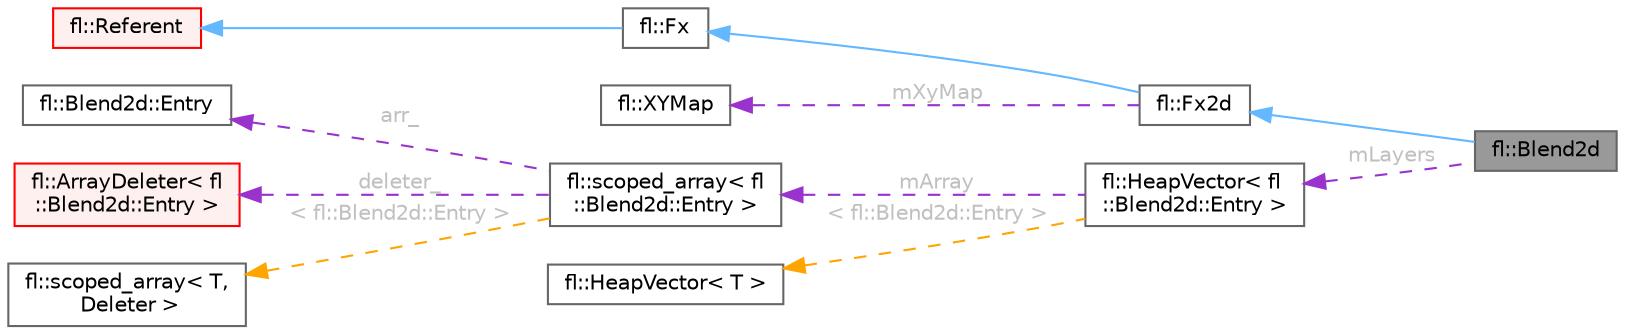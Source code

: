 digraph "fl::Blend2d"
{
 // INTERACTIVE_SVG=YES
 // LATEX_PDF_SIZE
  bgcolor="transparent";
  edge [fontname=Helvetica,fontsize=10,labelfontname=Helvetica,labelfontsize=10];
  node [fontname=Helvetica,fontsize=10,shape=box,height=0.2,width=0.4];
  rankdir="LR";
  Node1 [id="Node000001",label="fl::Blend2d",height=0.2,width=0.4,color="gray40", fillcolor="grey60", style="filled", fontcolor="black",tooltip=" "];
  Node2 -> Node1 [id="edge1_Node000001_Node000002",dir="back",color="steelblue1",style="solid",tooltip=" "];
  Node2 [id="Node000002",label="fl::Fx2d",height=0.2,width=0.4,color="gray40", fillcolor="white", style="filled",URL="$d7/d3e/classfl_1_1_fx2d.html",tooltip=" "];
  Node3 -> Node2 [id="edge2_Node000002_Node000003",dir="back",color="steelblue1",style="solid",tooltip=" "];
  Node3 [id="Node000003",label="fl::Fx",height=0.2,width=0.4,color="gray40", fillcolor="white", style="filled",URL="$da/d5d/classfl_1_1_fx.html",tooltip=" "];
  Node4 -> Node3 [id="edge3_Node000003_Node000004",dir="back",color="steelblue1",style="solid",tooltip=" "];
  Node4 [id="Node000004",label="fl::Referent",height=0.2,width=0.4,color="red", fillcolor="#FFF0F0", style="filled",URL="$d6/d16/classfl_1_1_referent.html",tooltip=" "];
  Node11 -> Node2 [id="edge4_Node000002_Node000011",dir="back",color="darkorchid3",style="dashed",tooltip=" ",label=" mXyMap",fontcolor="grey" ];
  Node11 [id="Node000011",label="fl::XYMap",height=0.2,width=0.4,color="gray40", fillcolor="white", style="filled",URL="$d0/dce/classfl_1_1_x_y_map.html",tooltip=" "];
  Node12 -> Node1 [id="edge5_Node000001_Node000012",dir="back",color="darkorchid3",style="dashed",tooltip=" ",label=" mLayers",fontcolor="grey" ];
  Node12 [id="Node000012",label="fl::HeapVector\< fl\l::Blend2d::Entry \>",height=0.2,width=0.4,color="gray40", fillcolor="white", style="filled",URL="$db/ddd/classfl_1_1_heap_vector.html",tooltip=" "];
  Node13 -> Node12 [id="edge6_Node000012_Node000013",dir="back",color="darkorchid3",style="dashed",tooltip=" ",label=" mArray",fontcolor="grey" ];
  Node13 [id="Node000013",label="fl::scoped_array\< fl\l::Blend2d::Entry \>",height=0.2,width=0.4,color="gray40", fillcolor="white", style="filled",URL="$d3/d92/classfl_1_1scoped__array.html",tooltip=" "];
  Node14 -> Node13 [id="edge7_Node000013_Node000014",dir="back",color="darkorchid3",style="dashed",tooltip=" ",label=" arr_",fontcolor="grey" ];
  Node14 [id="Node000014",label="fl::Blend2d::Entry",height=0.2,width=0.4,color="gray40", fillcolor="white", style="filled",URL="$d3/d4d/structfl_1_1_blend2d_1_1_entry.html",tooltip=" "];
  Node15 -> Node13 [id="edge8_Node000013_Node000015",dir="back",color="darkorchid3",style="dashed",tooltip=" ",label=" deleter_",fontcolor="grey" ];
  Node15 [id="Node000015",label="fl::ArrayDeleter\< fl\l::Blend2d::Entry \>",height=0.2,width=0.4,color="red", fillcolor="#FFF0F0", style="filled",URL="$df/db6/structfl_1_1_array_deleter.html",tooltip=" "];
  Node17 -> Node13 [id="edge9_Node000013_Node000017",dir="back",color="orange",style="dashed",tooltip=" ",label=" \< fl::Blend2d::Entry \>",fontcolor="grey" ];
  Node17 [id="Node000017",label="fl::scoped_array\< T,\l Deleter \>",height=0.2,width=0.4,color="gray40", fillcolor="white", style="filled",URL="$d3/d92/classfl_1_1scoped__array.html",tooltip=" "];
  Node18 -> Node12 [id="edge10_Node000012_Node000018",dir="back",color="orange",style="dashed",tooltip=" ",label=" \< fl::Blend2d::Entry \>",fontcolor="grey" ];
  Node18 [id="Node000018",label="fl::HeapVector\< T \>",height=0.2,width=0.4,color="gray40", fillcolor="white", style="filled",URL="$db/ddd/classfl_1_1_heap_vector.html",tooltip=" "];
}
